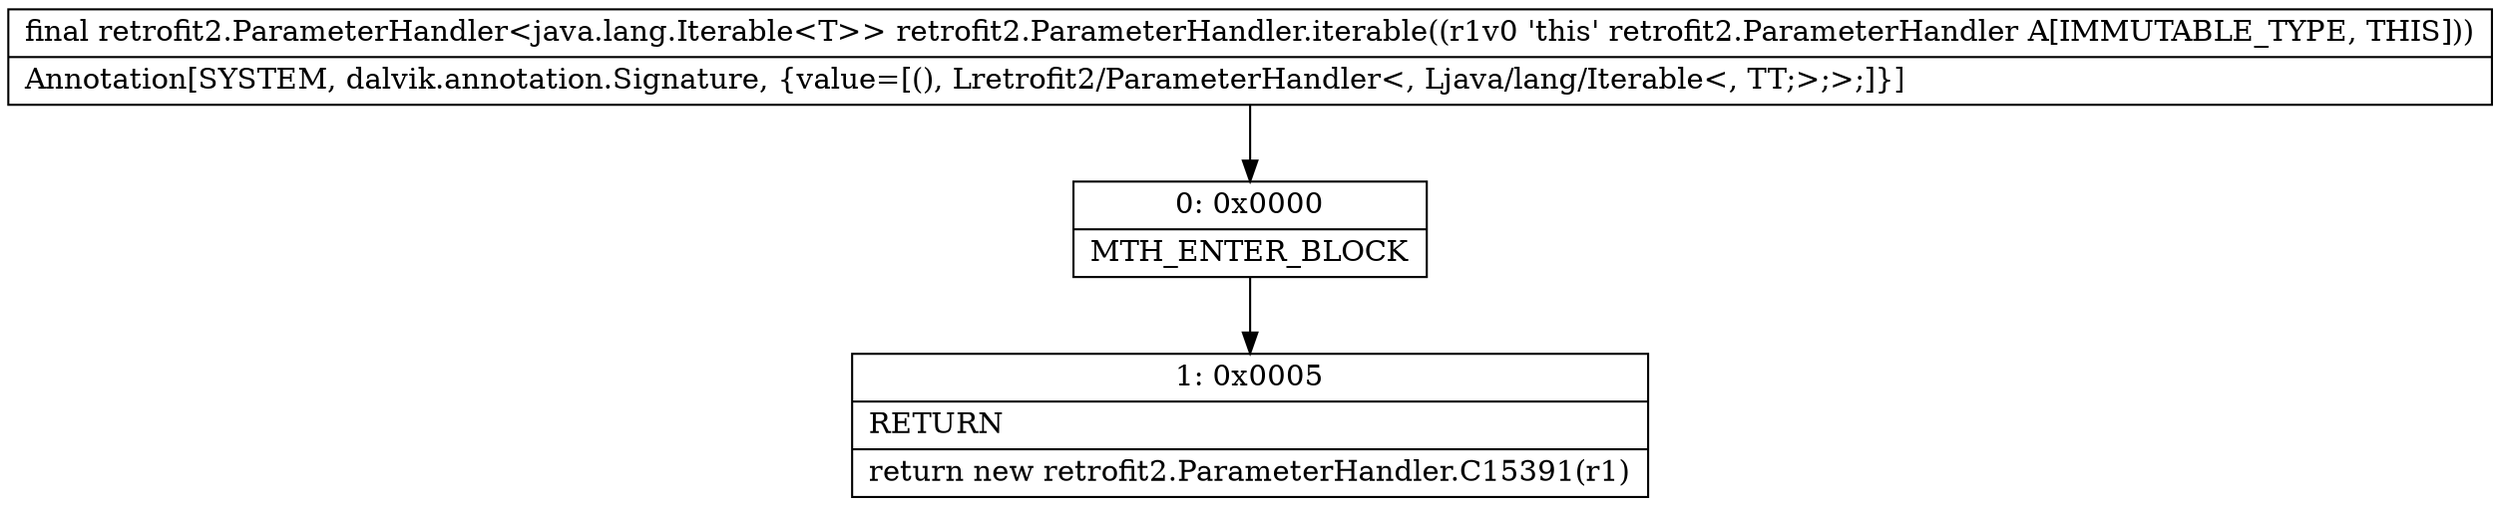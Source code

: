 digraph "CFG forretrofit2.ParameterHandler.iterable()Lretrofit2\/ParameterHandler;" {
Node_0 [shape=record,label="{0\:\ 0x0000|MTH_ENTER_BLOCK\l}"];
Node_1 [shape=record,label="{1\:\ 0x0005|RETURN\l|return new retrofit2.ParameterHandler.C15391(r1)\l}"];
MethodNode[shape=record,label="{final retrofit2.ParameterHandler\<java.lang.Iterable\<T\>\> retrofit2.ParameterHandler.iterable((r1v0 'this' retrofit2.ParameterHandler A[IMMUTABLE_TYPE, THIS]))  | Annotation[SYSTEM, dalvik.annotation.Signature, \{value=[(), Lretrofit2\/ParameterHandler\<, Ljava\/lang\/Iterable\<, TT;\>;\>;]\}]\l}"];
MethodNode -> Node_0;
Node_0 -> Node_1;
}

